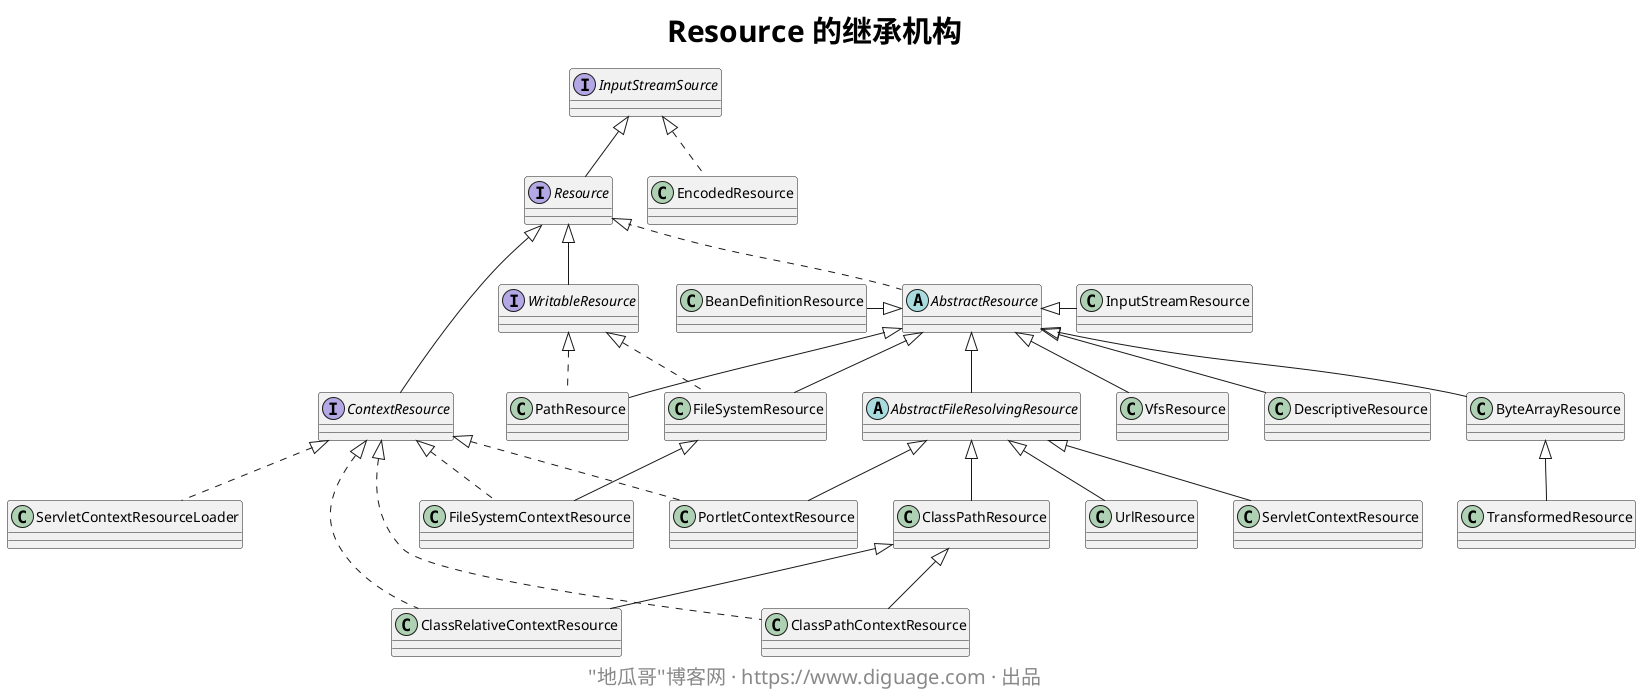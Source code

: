 @startuml

skinparam titleFontSize 30
title **Resource 的继承机构**

interface InputStreamSource
interface Resource
abstract class AbstractResource
interface WritableResource
class InputStreamResource
class DescriptiveResource
class ByteArrayResource
abstract class AbstractFileResolvingResource
class FileSystemResource
class PathResource
class UrlResource
interface ContextResource
class ClassPathResource
class FileSystemContextResource
class ClassRelativeContextResource
class ClassPathContextResource
class VfsResource

class EncodedResource

class BeanDefinitionResource

class TransformedResource

class ServletContextResource

class PortletContextResource


InputStreamSource <|-- Resource
InputStreamSource <|.. EncodedResource

Resource <|.. AbstractResource

Resource <|-- WritableResource
AbstractResource <|-right- InputStreamResource
AbstractResource <|-- VfsResource
AbstractResource <|-- DescriptiveResource
AbstractResource <|-- ByteArrayResource
AbstractResource <|-- AbstractFileResolvingResource
AbstractResource <|-left- BeanDefinitionResource

WritableResource <|.. FileSystemResource
AbstractResource <|-- FileSystemResource

WritableResource <|.. PathResource
AbstractResource <|-- PathResource

ByteArrayResource <|-- TransformedResource

AbstractFileResolvingResource <|-- UrlResource
Resource <|-- ContextResource
AbstractFileResolvingResource <|-- ClassPathResource

ContextResource <|.. FileSystemContextResource
FileSystemResource <|-- FileSystemContextResource

ContextResource <|.. ServletContextResourceLoader
AbstractFileResolvingResource <|-- ServletContextResource

ContextResource <|.. PortletContextResource
AbstractFileResolvingResource <|-- PortletContextResource

ContextResource <|.. ClassRelativeContextResource
ClassPathResource <|-- ClassRelativeContextResource

ContextResource <|.. ClassPathContextResource
ClassPathResource <|-- ClassPathContextResource

skinparam footerFontSize 20
footer ''地瓜哥''博客网 · https://www.diguage.com · 出品

@enduml
